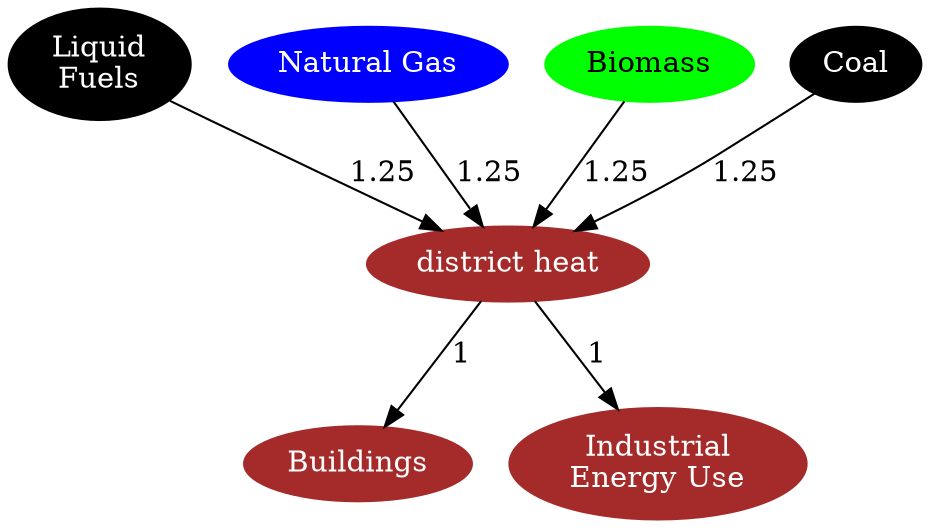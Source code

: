 digraph district_heat{
	oil[label="Liquid\nFuels",style=filled,color=black,fontcolor=white];
	ng[label="Natural Gas",style=filled,color=blue,fontcolor=white];
	bio[label="Biomass",style=filled,color=green];
	coal[label="Coal",style=filled,color=black,fontcolor=white];
	dist_heat[label="district heat",style=filled,color=brown,fontcolor=white];
	oil->dist_heat[label=1.25]
	ng->dist_heat[label=1.25]
	bio->dist_heat[label=1.25]
	coal->dist_heat[label=1.25]
	
	bld[ label = "Buildings", style = filled, color = brown, fontcolor = white ];
	ind[ label = "Industrial\nEnergy Use", style = filled, color = brown, fontcolor = white ];
	
	dist_heat -> bld[ label = 1 ];
	dist_heat -> ind[ label = 1 ];
	
}